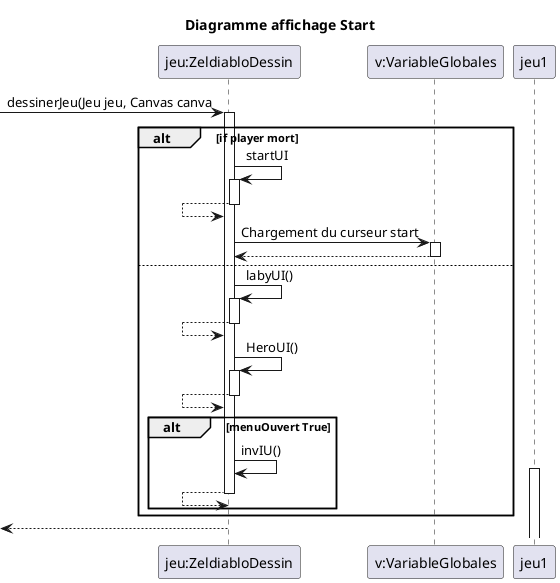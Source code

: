 @startuml
title "Diagramme affichage Start"
participant "jeu:ZeldiabloDessin" as jeu
participant "v:VariableGlobales" as v
-> jeu: dessinerJeu(Jeu jeu, Canvas canva
Activate jeu
alt if player mort
     jeu -> jeu: startUI
     activate jeu
     jeu <-- jeu
     deactivate jeu

     jeu -> v : Chargement du curseur start
     Activate v
     v --> jeu
     Deactivate v
else
       jeu -> jeu: labyUI()
       activate jeu
       jeu <-- jeu
       deactivate jeu

       jeu -> jeu: HeroUI()
        activate jeu
        jeu <-- jeu
        deactivate jeu

     alt menuOuvert True
       jeu -> jeu: invIU()
       activate jeu1
        jeu <-- jeu
        deactivate jeu
     end
end
<--jeu
Deactivate jeu
@enduml